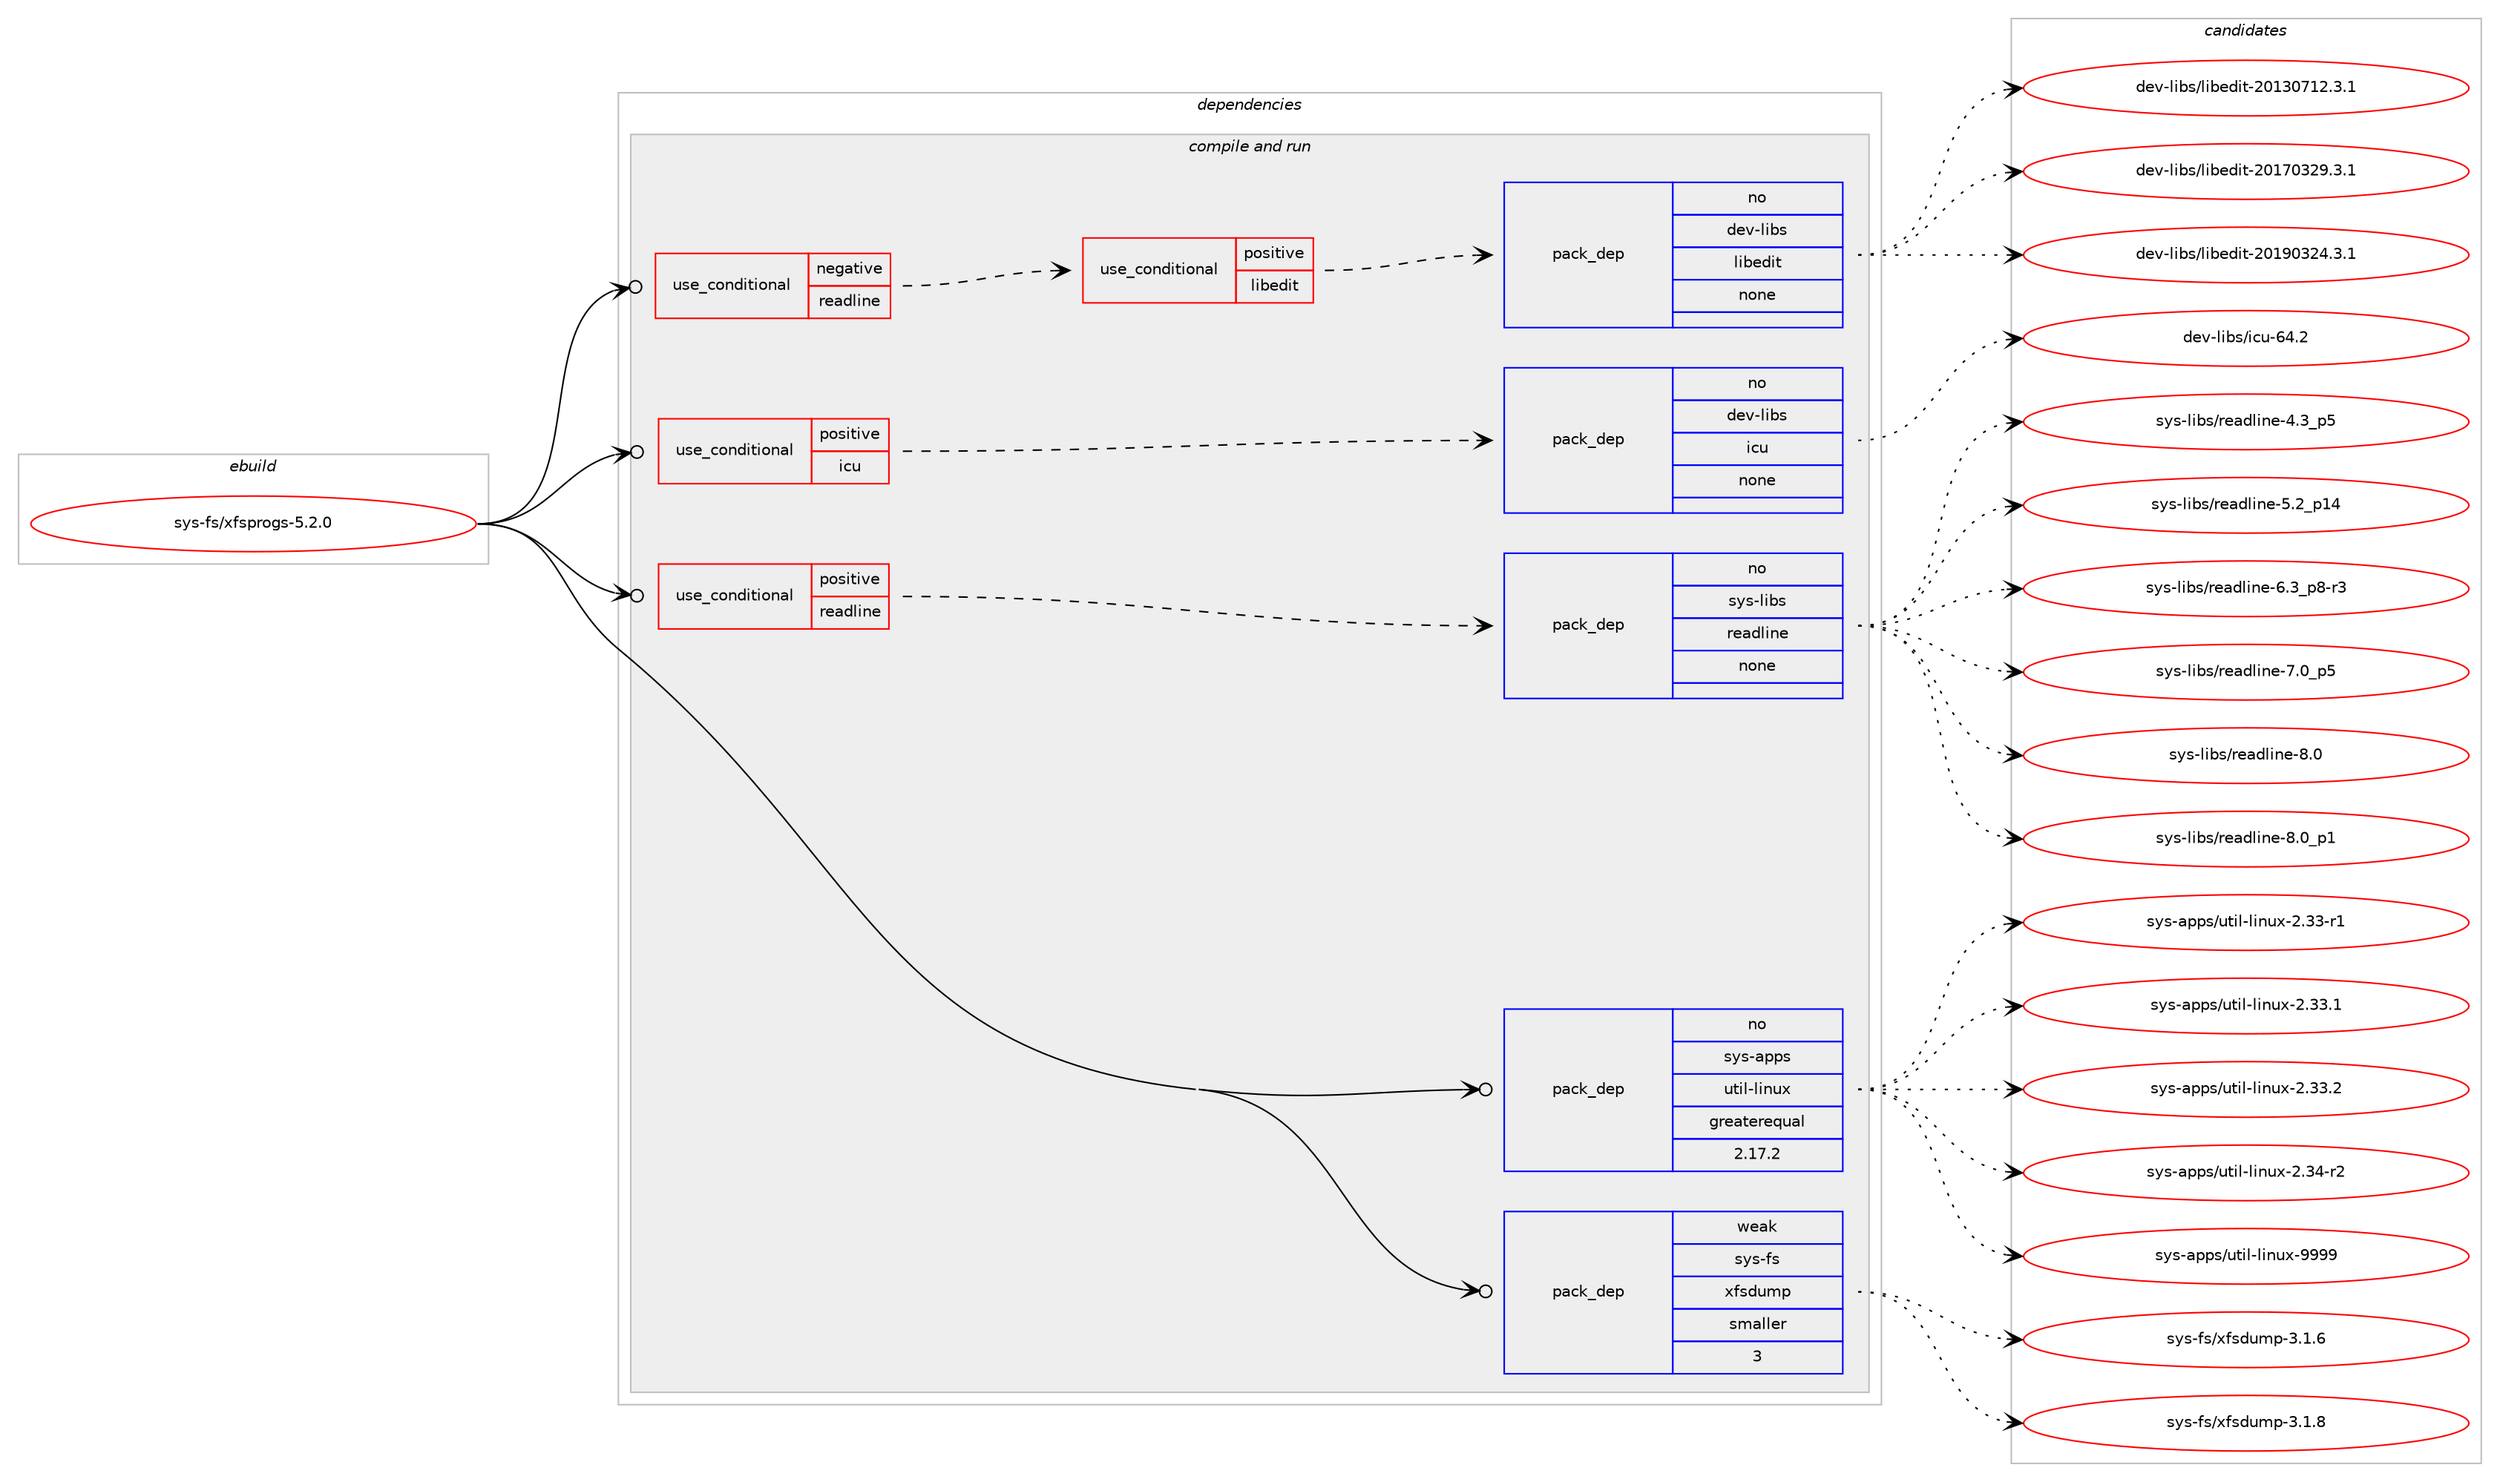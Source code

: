 digraph prolog {

# *************
# Graph options
# *************

newrank=true;
concentrate=true;
compound=true;
graph [rankdir=LR,fontname=Helvetica,fontsize=10,ranksep=1.5];#, ranksep=2.5, nodesep=0.2];
edge  [arrowhead=vee];
node  [fontname=Helvetica,fontsize=10];

# **********
# The ebuild
# **********

subgraph cluster_leftcol {
color=gray;
rank=same;
label=<<i>ebuild</i>>;
id [label="sys-fs/xfsprogs-5.2.0", color=red, width=4, href="../sys-fs/xfsprogs-5.2.0.svg"];
}

# ****************
# The dependencies
# ****************

subgraph cluster_midcol {
color=gray;
label=<<i>dependencies</i>>;
subgraph cluster_compile {
fillcolor="#eeeeee";
style=filled;
label=<<i>compile</i>>;
}
subgraph cluster_compileandrun {
fillcolor="#eeeeee";
style=filled;
label=<<i>compile and run</i>>;
subgraph cond370 {
dependency1488 [label=<<TABLE BORDER="0" CELLBORDER="1" CELLSPACING="0" CELLPADDING="4"><TR><TD ROWSPAN="3" CELLPADDING="10">use_conditional</TD></TR><TR><TD>negative</TD></TR><TR><TD>readline</TD></TR></TABLE>>, shape=none, color=red];
subgraph cond371 {
dependency1489 [label=<<TABLE BORDER="0" CELLBORDER="1" CELLSPACING="0" CELLPADDING="4"><TR><TD ROWSPAN="3" CELLPADDING="10">use_conditional</TD></TR><TR><TD>positive</TD></TR><TR><TD>libedit</TD></TR></TABLE>>, shape=none, color=red];
subgraph pack1095 {
dependency1490 [label=<<TABLE BORDER="0" CELLBORDER="1" CELLSPACING="0" CELLPADDING="4" WIDTH="220"><TR><TD ROWSPAN="6" CELLPADDING="30">pack_dep</TD></TR><TR><TD WIDTH="110">no</TD></TR><TR><TD>dev-libs</TD></TR><TR><TD>libedit</TD></TR><TR><TD>none</TD></TR><TR><TD></TD></TR></TABLE>>, shape=none, color=blue];
}
dependency1489:e -> dependency1490:w [weight=20,style="dashed",arrowhead="vee"];
}
dependency1488:e -> dependency1489:w [weight=20,style="dashed",arrowhead="vee"];
}
id:e -> dependency1488:w [weight=20,style="solid",arrowhead="odotvee"];
subgraph cond372 {
dependency1491 [label=<<TABLE BORDER="0" CELLBORDER="1" CELLSPACING="0" CELLPADDING="4"><TR><TD ROWSPAN="3" CELLPADDING="10">use_conditional</TD></TR><TR><TD>positive</TD></TR><TR><TD>icu</TD></TR></TABLE>>, shape=none, color=red];
subgraph pack1096 {
dependency1492 [label=<<TABLE BORDER="0" CELLBORDER="1" CELLSPACING="0" CELLPADDING="4" WIDTH="220"><TR><TD ROWSPAN="6" CELLPADDING="30">pack_dep</TD></TR><TR><TD WIDTH="110">no</TD></TR><TR><TD>dev-libs</TD></TR><TR><TD>icu</TD></TR><TR><TD>none</TD></TR><TR><TD></TD></TR></TABLE>>, shape=none, color=blue];
}
dependency1491:e -> dependency1492:w [weight=20,style="dashed",arrowhead="vee"];
}
id:e -> dependency1491:w [weight=20,style="solid",arrowhead="odotvee"];
subgraph cond373 {
dependency1493 [label=<<TABLE BORDER="0" CELLBORDER="1" CELLSPACING="0" CELLPADDING="4"><TR><TD ROWSPAN="3" CELLPADDING="10">use_conditional</TD></TR><TR><TD>positive</TD></TR><TR><TD>readline</TD></TR></TABLE>>, shape=none, color=red];
subgraph pack1097 {
dependency1494 [label=<<TABLE BORDER="0" CELLBORDER="1" CELLSPACING="0" CELLPADDING="4" WIDTH="220"><TR><TD ROWSPAN="6" CELLPADDING="30">pack_dep</TD></TR><TR><TD WIDTH="110">no</TD></TR><TR><TD>sys-libs</TD></TR><TR><TD>readline</TD></TR><TR><TD>none</TD></TR><TR><TD></TD></TR></TABLE>>, shape=none, color=blue];
}
dependency1493:e -> dependency1494:w [weight=20,style="dashed",arrowhead="vee"];
}
id:e -> dependency1493:w [weight=20,style="solid",arrowhead="odotvee"];
subgraph pack1098 {
dependency1495 [label=<<TABLE BORDER="0" CELLBORDER="1" CELLSPACING="0" CELLPADDING="4" WIDTH="220"><TR><TD ROWSPAN="6" CELLPADDING="30">pack_dep</TD></TR><TR><TD WIDTH="110">no</TD></TR><TR><TD>sys-apps</TD></TR><TR><TD>util-linux</TD></TR><TR><TD>greaterequal</TD></TR><TR><TD>2.17.2</TD></TR></TABLE>>, shape=none, color=blue];
}
id:e -> dependency1495:w [weight=20,style="solid",arrowhead="odotvee"];
subgraph pack1099 {
dependency1496 [label=<<TABLE BORDER="0" CELLBORDER="1" CELLSPACING="0" CELLPADDING="4" WIDTH="220"><TR><TD ROWSPAN="6" CELLPADDING="30">pack_dep</TD></TR><TR><TD WIDTH="110">weak</TD></TR><TR><TD>sys-fs</TD></TR><TR><TD>xfsdump</TD></TR><TR><TD>smaller</TD></TR><TR><TD>3</TD></TR></TABLE>>, shape=none, color=blue];
}
id:e -> dependency1496:w [weight=20,style="solid",arrowhead="odotvee"];
}
subgraph cluster_run {
fillcolor="#eeeeee";
style=filled;
label=<<i>run</i>>;
}
}

# **************
# The candidates
# **************

subgraph cluster_choices {
rank=same;
color=gray;
label=<<i>candidates</i>>;

subgraph choice1095 {
color=black;
nodesep=1;
choice1001011184510810598115471081059810110010511645504849514855495046514649 [label="dev-libs/libedit-20130712.3.1", color=red, width=4,href="../dev-libs/libedit-20130712.3.1.svg"];
choice1001011184510810598115471081059810110010511645504849554851505746514649 [label="dev-libs/libedit-20170329.3.1", color=red, width=4,href="../dev-libs/libedit-20170329.3.1.svg"];
choice1001011184510810598115471081059810110010511645504849574851505246514649 [label="dev-libs/libedit-20190324.3.1", color=red, width=4,href="../dev-libs/libedit-20190324.3.1.svg"];
dependency1490:e -> choice1001011184510810598115471081059810110010511645504849514855495046514649:w [style=dotted,weight="100"];
dependency1490:e -> choice1001011184510810598115471081059810110010511645504849554851505746514649:w [style=dotted,weight="100"];
dependency1490:e -> choice1001011184510810598115471081059810110010511645504849574851505246514649:w [style=dotted,weight="100"];
}
subgraph choice1096 {
color=black;
nodesep=1;
choice100101118451081059811547105991174554524650 [label="dev-libs/icu-64.2", color=red, width=4,href="../dev-libs/icu-64.2.svg"];
dependency1492:e -> choice100101118451081059811547105991174554524650:w [style=dotted,weight="100"];
}
subgraph choice1097 {
color=black;
nodesep=1;
choice11512111545108105981154711410197100108105110101455246519511253 [label="sys-libs/readline-4.3_p5", color=red, width=4,href="../sys-libs/readline-4.3_p5.svg"];
choice1151211154510810598115471141019710010810511010145534650951124952 [label="sys-libs/readline-5.2_p14", color=red, width=4,href="../sys-libs/readline-5.2_p14.svg"];
choice115121115451081059811547114101971001081051101014554465195112564511451 [label="sys-libs/readline-6.3_p8-r3", color=red, width=4,href="../sys-libs/readline-6.3_p8-r3.svg"];
choice11512111545108105981154711410197100108105110101455546489511253 [label="sys-libs/readline-7.0_p5", color=red, width=4,href="../sys-libs/readline-7.0_p5.svg"];
choice1151211154510810598115471141019710010810511010145564648 [label="sys-libs/readline-8.0", color=red, width=4,href="../sys-libs/readline-8.0.svg"];
choice11512111545108105981154711410197100108105110101455646489511249 [label="sys-libs/readline-8.0_p1", color=red, width=4,href="../sys-libs/readline-8.0_p1.svg"];
dependency1494:e -> choice11512111545108105981154711410197100108105110101455246519511253:w [style=dotted,weight="100"];
dependency1494:e -> choice1151211154510810598115471141019710010810511010145534650951124952:w [style=dotted,weight="100"];
dependency1494:e -> choice115121115451081059811547114101971001081051101014554465195112564511451:w [style=dotted,weight="100"];
dependency1494:e -> choice11512111545108105981154711410197100108105110101455546489511253:w [style=dotted,weight="100"];
dependency1494:e -> choice1151211154510810598115471141019710010810511010145564648:w [style=dotted,weight="100"];
dependency1494:e -> choice11512111545108105981154711410197100108105110101455646489511249:w [style=dotted,weight="100"];
}
subgraph choice1098 {
color=black;
nodesep=1;
choice1151211154597112112115471171161051084510810511011712045504651514511449 [label="sys-apps/util-linux-2.33-r1", color=red, width=4,href="../sys-apps/util-linux-2.33-r1.svg"];
choice1151211154597112112115471171161051084510810511011712045504651514649 [label="sys-apps/util-linux-2.33.1", color=red, width=4,href="../sys-apps/util-linux-2.33.1.svg"];
choice1151211154597112112115471171161051084510810511011712045504651514650 [label="sys-apps/util-linux-2.33.2", color=red, width=4,href="../sys-apps/util-linux-2.33.2.svg"];
choice1151211154597112112115471171161051084510810511011712045504651524511450 [label="sys-apps/util-linux-2.34-r2", color=red, width=4,href="../sys-apps/util-linux-2.34-r2.svg"];
choice115121115459711211211547117116105108451081051101171204557575757 [label="sys-apps/util-linux-9999", color=red, width=4,href="../sys-apps/util-linux-9999.svg"];
dependency1495:e -> choice1151211154597112112115471171161051084510810511011712045504651514511449:w [style=dotted,weight="100"];
dependency1495:e -> choice1151211154597112112115471171161051084510810511011712045504651514649:w [style=dotted,weight="100"];
dependency1495:e -> choice1151211154597112112115471171161051084510810511011712045504651514650:w [style=dotted,weight="100"];
dependency1495:e -> choice1151211154597112112115471171161051084510810511011712045504651524511450:w [style=dotted,weight="100"];
dependency1495:e -> choice115121115459711211211547117116105108451081051101171204557575757:w [style=dotted,weight="100"];
}
subgraph choice1099 {
color=black;
nodesep=1;
choice1151211154510211547120102115100117109112455146494654 [label="sys-fs/xfsdump-3.1.6", color=red, width=4,href="../sys-fs/xfsdump-3.1.6.svg"];
choice1151211154510211547120102115100117109112455146494656 [label="sys-fs/xfsdump-3.1.8", color=red, width=4,href="../sys-fs/xfsdump-3.1.8.svg"];
dependency1496:e -> choice1151211154510211547120102115100117109112455146494654:w [style=dotted,weight="100"];
dependency1496:e -> choice1151211154510211547120102115100117109112455146494656:w [style=dotted,weight="100"];
}
}

}
